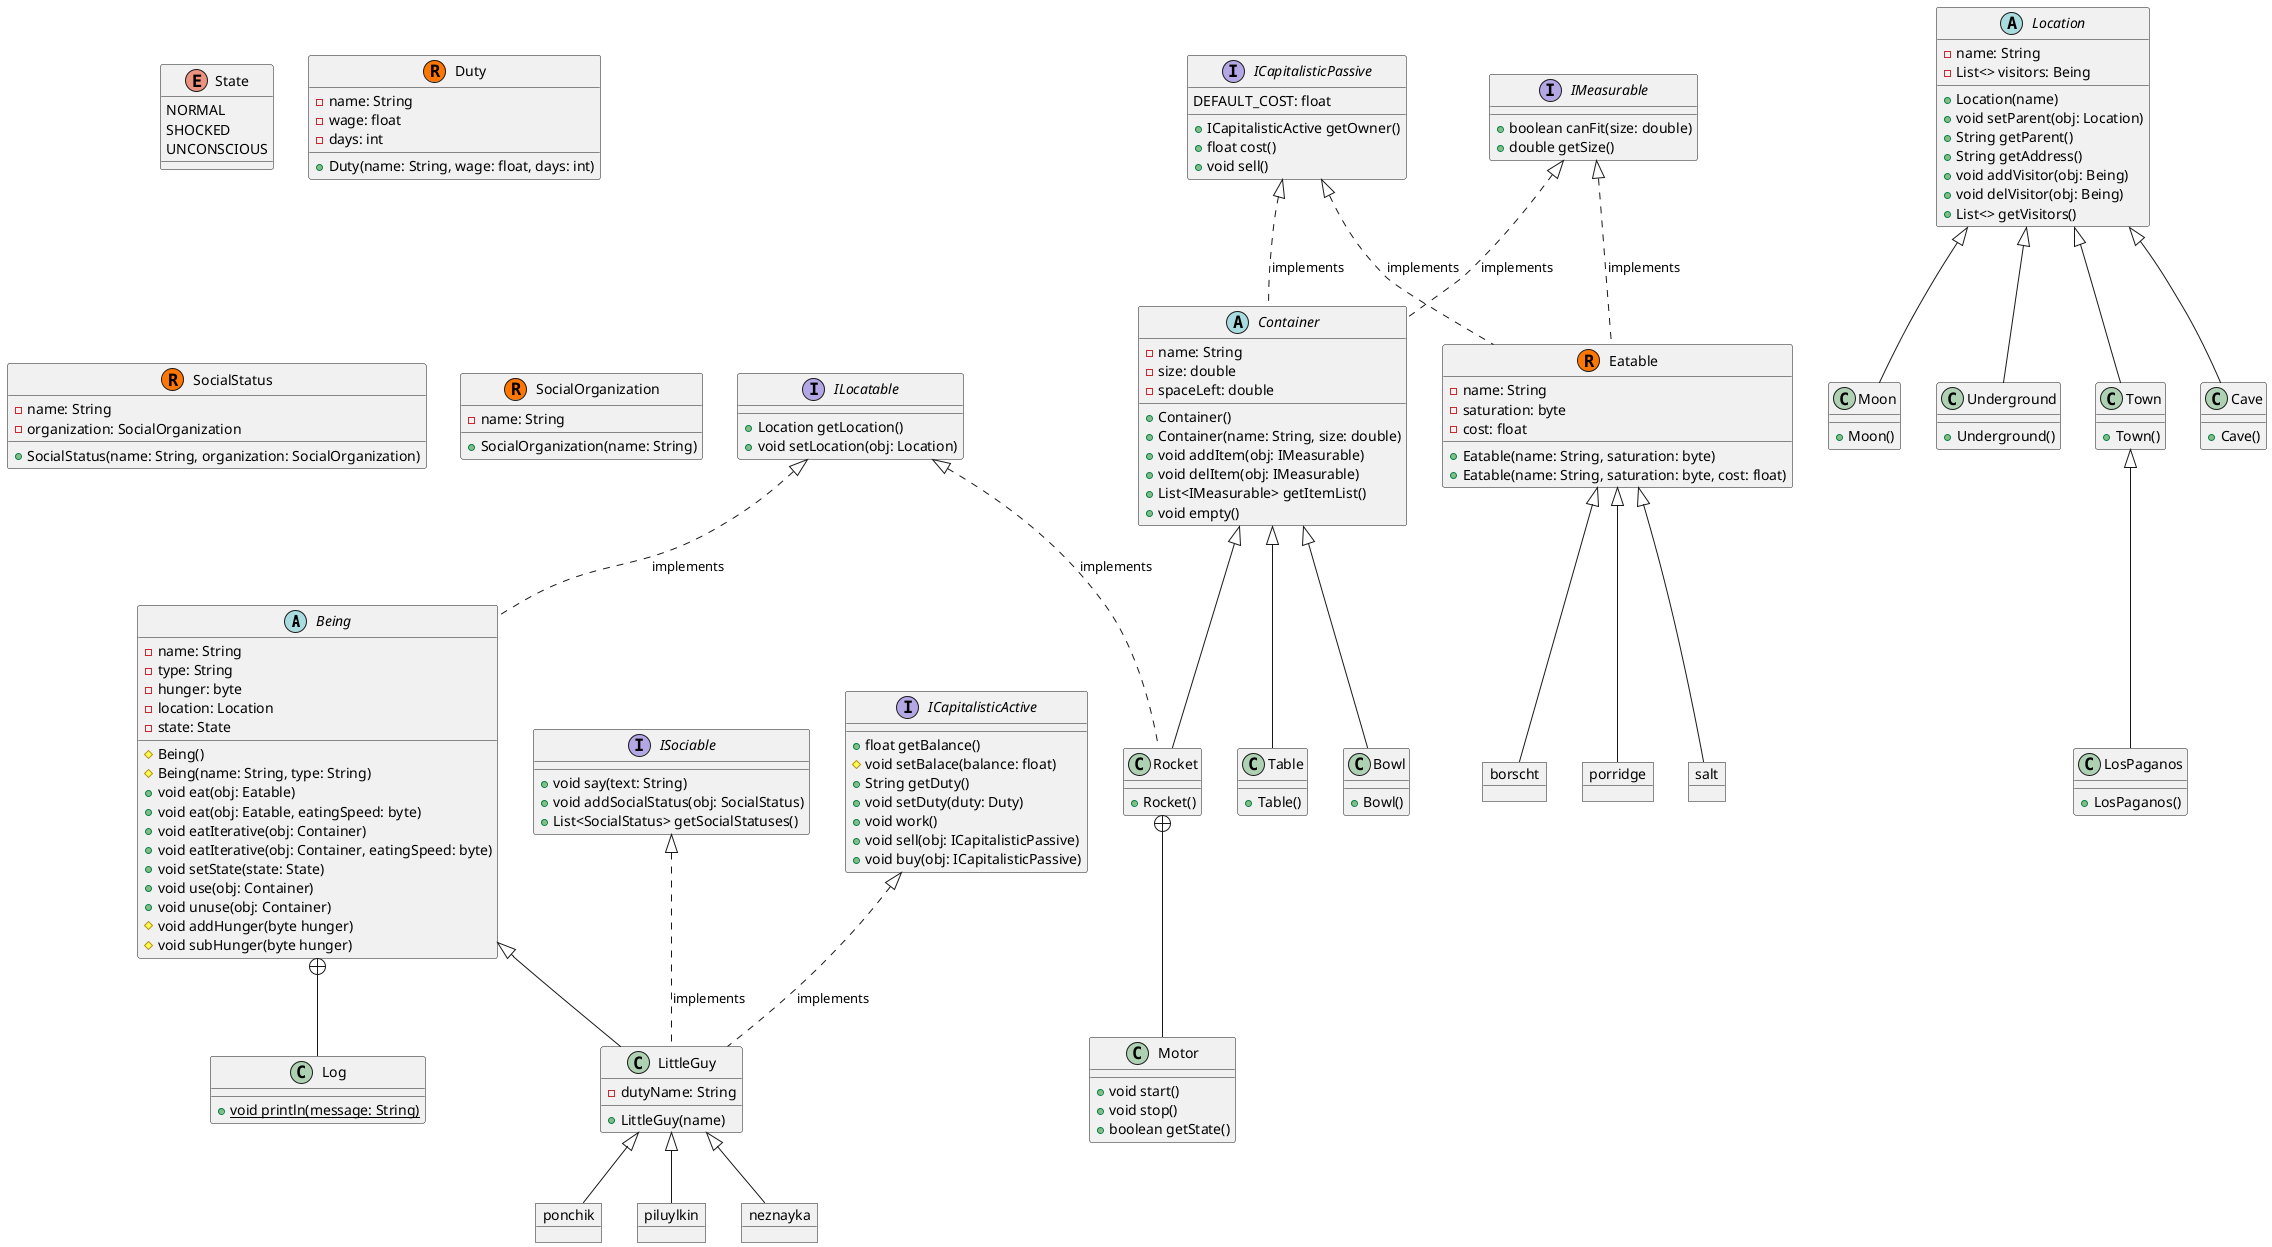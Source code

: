 @startuml name
Being <|-- LittleGuy
ICapitalisticActive <|.. LittleGuy : implements
ISociable <|.. LittleGuy : implements

Being +-- Log

object ponchik
object piluylkin
object neznayka

LittleGuy <|-- ponchik
LittleGuy <|-- piluylkin
LittleGuy <|-- neznayka

object borscht
object porridge
object salt
Eatable <|-- borscht
Eatable <|-- porridge
Eatable <|-- salt

ICapitalisticPassive <|.. Container : implements
ICapitalisticPassive <|.. Eatable : implements

IMeasurable <|.. Eatable : implements
IMeasurable <|.. Container : implements

Container <|-- Bowl
Container <|-- Table
Container <|-- Rocket

Rocket +-- Motor

ILocatable <|.. Rocket : implements
ILocatable <|.. Being : implements

Location <|-- Moon
Location <|-- Underground
Location <|-- Town
Town <|-- LosPaganos
Location <|-- Cave

static class Log { 
   {static} +void println(message: String)
}

class LittleGuy {
   -dutyName: String
   +LittleGuy(name)
}

enum State {
   NORMAL
   SHOCKED
   UNCONSCIOUS
}

interface ICapitalisticPassive {
   DEFAULT_COST: float
   +ICapitalisticActive getOwner()
   +float cost()
   +void sell()
}

interface ICapitalisticActive {
   +float getBalance()
   #void setBalace(balance: float)
   +String getDuty()
   +void setDuty(duty: Duty)
   +void work()
   +void sell(obj: ICapitalisticPassive)
   +void buy(obj: ICapitalisticPassive)
}

interface ISociable {
   +void say(text: String)
   +void addSocialStatus(obj: SocialStatus)
   +List<SocialStatus> getSocialStatuses()
}

abstract class Being {
   -name: String
   -type: String
   -hunger: byte
   -location: Location
   -state: State
   #Being()
   #Being(name: String, type: String)
   +void eat(obj: Eatable)
   +void eat(obj: Eatable, eatingSpeed: byte)
   +void eatIterative(obj: Container)
   +void eatIterative(obj: Container, eatingSpeed: byte)
   +void setState(state: State)
   +void use(obj: Container)
   +void unuse(obj: Container)
   #void addHunger(byte hunger)
   #void subHunger(byte hunger)
   ' to do something
}

class Eatable << (R,#FF7700) >> {
   -name: String
   -saturation: byte
   -cost: float
   +Eatable(name: String, saturation: byte)
   +Eatable(name: String, saturation: byte, cost: float)
}

class Duty << (R,#FF7700) >> {
   -name: String
   -wage: float
   -days: int
   +Duty(name: String, wage: float, days: int)
}

class SocialStatus << (R,#FF7700) >> {
   -name: String
   -organization: SocialOrganization
   +SocialStatus(name: String, organization: SocialOrganization)
}

class SocialOrganization << (R,#FF7700) >> {
   -name: String
   +SocialOrganization(name: String)
}

abstract class Container {
   -name: String
   -size: double
   -spaceLeft: double
   +Container()
   +Container(name: String, size: double)
   +void addItem(obj: IMeasurable)
   +void delItem(obj: IMeasurable)
   +List<IMeasurable> getItemList()
   +void empty()
}

class Motor {
   +void start()
   +void stop()
   +boolean getState()
}

class Table {
   +Table()
}

class Bowl {
   +Bowl()
}

class Rocket {
   +Rocket()
}

class Moon {
   +Moon()
}

class Town {
   +Town()
}

class LosPaganos {
   +LosPaganos()
}

class Underground {
   +Underground()
}

class Cave {
   +Cave()
}

abstract class Location {
   -name: String
   -List<> visitors: Being
   +Location(name)
   +void setParent(obj: Location)
   +String getParent()
   +String getAddress()
   +void addVisitor(obj: Being)
   +void delVisitor(obj: Being)
   +List<> getVisitors()
}

interface IMeasurable {
   +boolean canFit(size: double)
   +double getSize()
}

interface ILocatable {
   +Location getLocation()
   +void setLocation(obj: Location)
}
@enduml

' make size attribute to define whether the item can be keepable in the Container or not